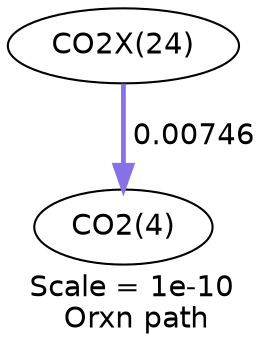 digraph reaction_paths {
center=1;
s26 -> s5[fontname="Helvetica", style="setlinewidth(2.3)", arrowsize=1.15, color="0.7, 0.507, 0.9"
, label=" 0.00746"];
s5 [ fontname="Helvetica", label="CO2(4)"];
s26 [ fontname="Helvetica", label="CO2X(24)"];
 label = "Scale = 1e-10\l Orxn path";
 fontname = "Helvetica";
}
